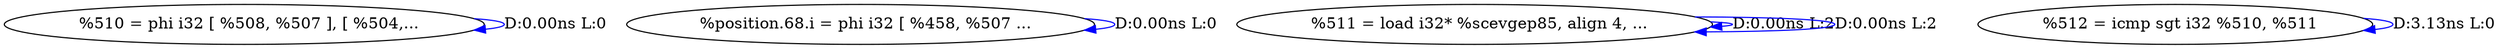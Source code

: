 digraph {
Node0x2889b60[label="  %510 = phi i32 [ %508, %507 ], [ %504,..."];
Node0x2889b60 -> Node0x2889b60[label="D:0.00ns L:0",color=blue];
Node0x2889c40[label="  %position.68.i = phi i32 [ %458, %507 ..."];
Node0x2889c40 -> Node0x2889c40[label="D:0.00ns L:0",color=blue];
Node0x2889d20[label="  %511 = load i32* %scevgep85, align 4, ..."];
Node0x2889d20 -> Node0x2889d20[label="D:0.00ns L:2",color=blue];
Node0x2889d20 -> Node0x2889d20[label="D:0.00ns L:2",color=blue];
Node0x2889e00[label="  %512 = icmp sgt i32 %510, %511"];
Node0x2889e00 -> Node0x2889e00[label="D:3.13ns L:0",color=blue];
}
